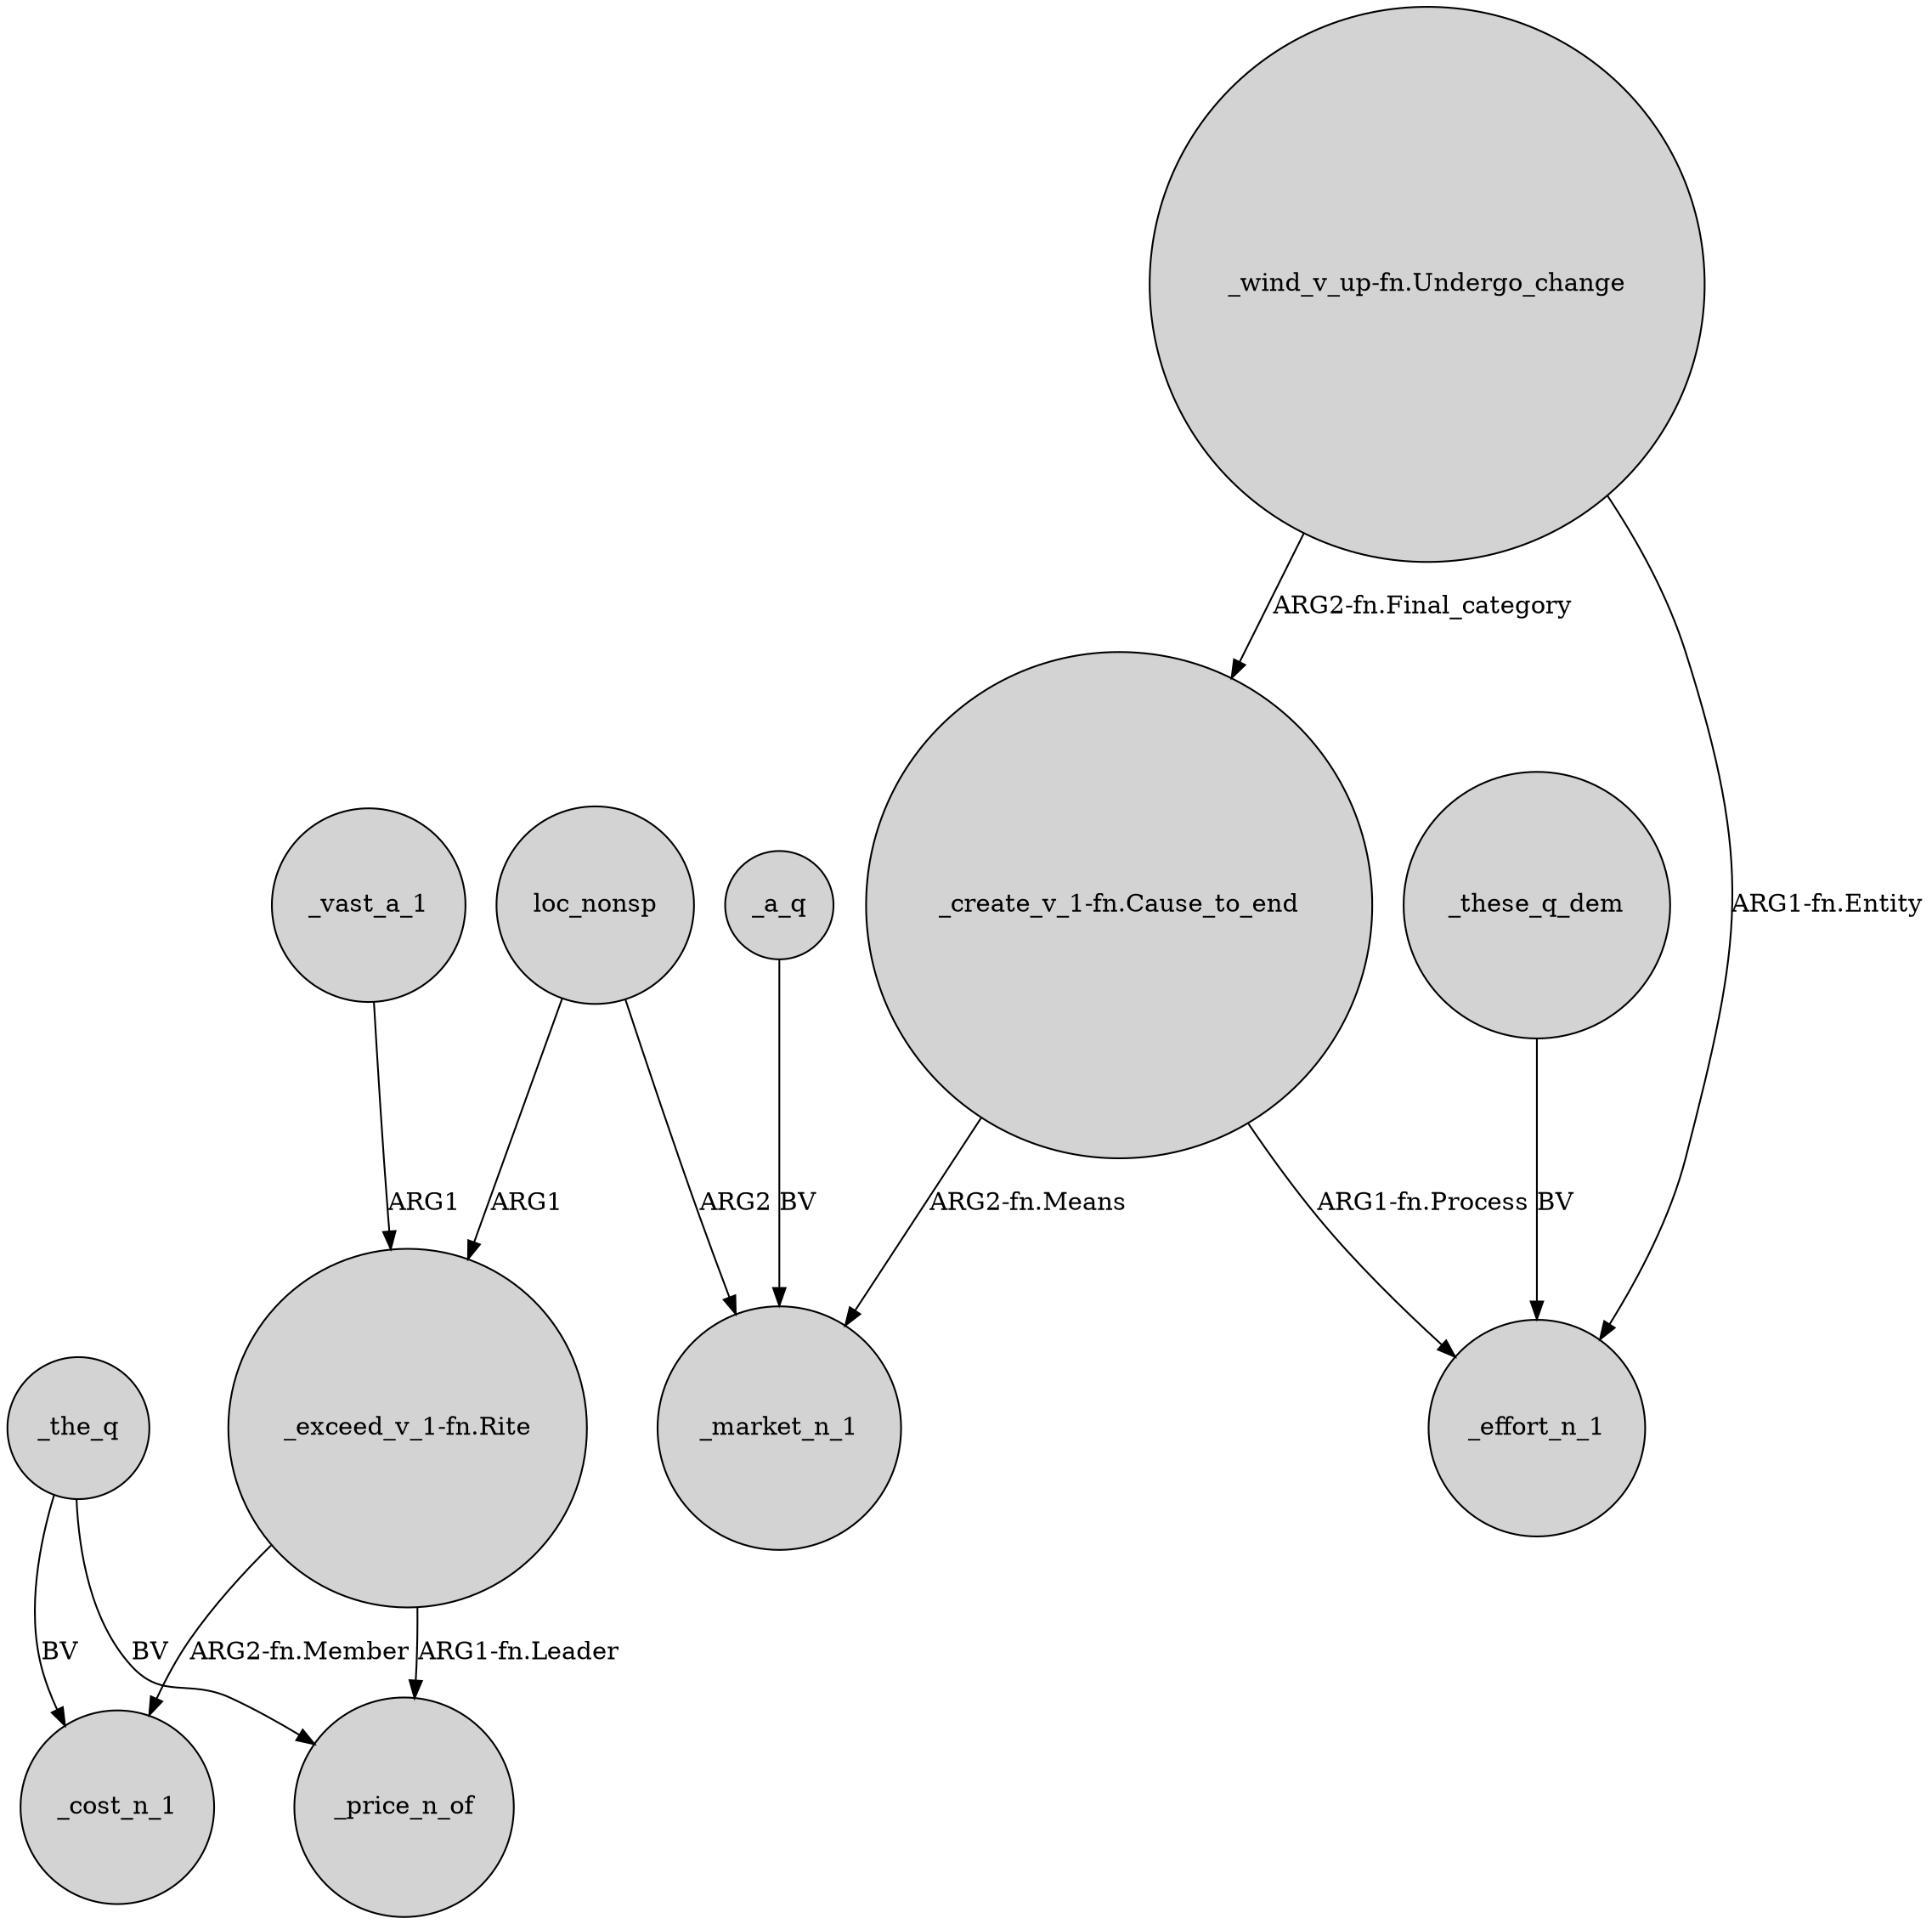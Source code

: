 digraph {
	node [shape=circle style=filled]
	_the_q -> _cost_n_1 [label=BV]
	_vast_a_1 -> "_exceed_v_1-fn.Rite" [label=ARG1]
	_a_q -> _market_n_1 [label=BV]
	loc_nonsp -> "_exceed_v_1-fn.Rite" [label=ARG1]
	_the_q -> _price_n_of [label=BV]
	"_wind_v_up-fn.Undergo_change" -> _effort_n_1 [label="ARG1-fn.Entity"]
	"_wind_v_up-fn.Undergo_change" -> "_create_v_1-fn.Cause_to_end" [label="ARG2-fn.Final_category"]
	"_exceed_v_1-fn.Rite" -> _cost_n_1 [label="ARG2-fn.Member"]
	"_create_v_1-fn.Cause_to_end" -> _effort_n_1 [label="ARG1-fn.Process"]
	_these_q_dem -> _effort_n_1 [label=BV]
	"_create_v_1-fn.Cause_to_end" -> _market_n_1 [label="ARG2-fn.Means"]
	loc_nonsp -> _market_n_1 [label=ARG2]
	"_exceed_v_1-fn.Rite" -> _price_n_of [label="ARG1-fn.Leader"]
}
